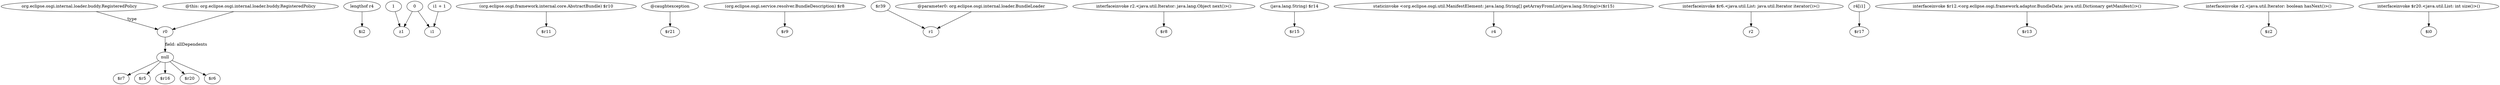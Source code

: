 digraph g {
0[label="null"]
1[label="$r7"]
0->1[label=""]
2[label="$r5"]
0->2[label=""]
3[label="lengthof r4"]
4[label="$i2"]
3->4[label=""]
5[label="1"]
6[label="z1"]
5->6[label=""]
7[label="0"]
7->6[label=""]
8[label="(org.eclipse.osgi.framework.internal.core.AbstractBundle) $r10"]
9[label="$r11"]
8->9[label=""]
10[label="@caughtexception"]
11[label="$r21"]
10->11[label=""]
12[label="r0"]
12->0[label="field: allDependents"]
13[label="(org.eclipse.osgi.service.resolver.BundleDescription) $r8"]
14[label="$r9"]
13->14[label=""]
15[label="$r39"]
16[label="r1"]
15->16[label=""]
17[label="org.eclipse.osgi.internal.loader.buddy.RegisteredPolicy"]
17->12[label="type"]
18[label="interfaceinvoke r2.<java.util.Iterator: java.lang.Object next()>()"]
19[label="$r8"]
18->19[label=""]
20[label="$r16"]
0->20[label=""]
21[label="i1 + 1"]
22[label="i1"]
21->22[label=""]
23[label="(java.lang.String) $r14"]
24[label="$r15"]
23->24[label=""]
25[label="staticinvoke <org.eclipse.osgi.util.ManifestElement: java.lang.String[] getArrayFromList(java.lang.String)>($r15)"]
26[label="r4"]
25->26[label=""]
7->22[label=""]
27[label="@parameter0: org.eclipse.osgi.internal.loader.BundleLoader"]
27->16[label=""]
28[label="interfaceinvoke $r6.<java.util.List: java.util.Iterator iterator()>()"]
29[label="r2"]
28->29[label=""]
30[label="r4[i1]"]
31[label="$r17"]
30->31[label=""]
32[label="$r20"]
0->32[label=""]
33[label="interfaceinvoke $r12.<org.eclipse.osgi.framework.adaptor.BundleData: java.util.Dictionary getManifest()>()"]
34[label="$r13"]
33->34[label=""]
35[label="interfaceinvoke r2.<java.util.Iterator: boolean hasNext()>()"]
36[label="$z2"]
35->36[label=""]
37[label="$r6"]
0->37[label=""]
38[label="interfaceinvoke $r20.<java.util.List: int size()>()"]
39[label="$i0"]
38->39[label=""]
40[label="@this: org.eclipse.osgi.internal.loader.buddy.RegisteredPolicy"]
40->12[label=""]
}
